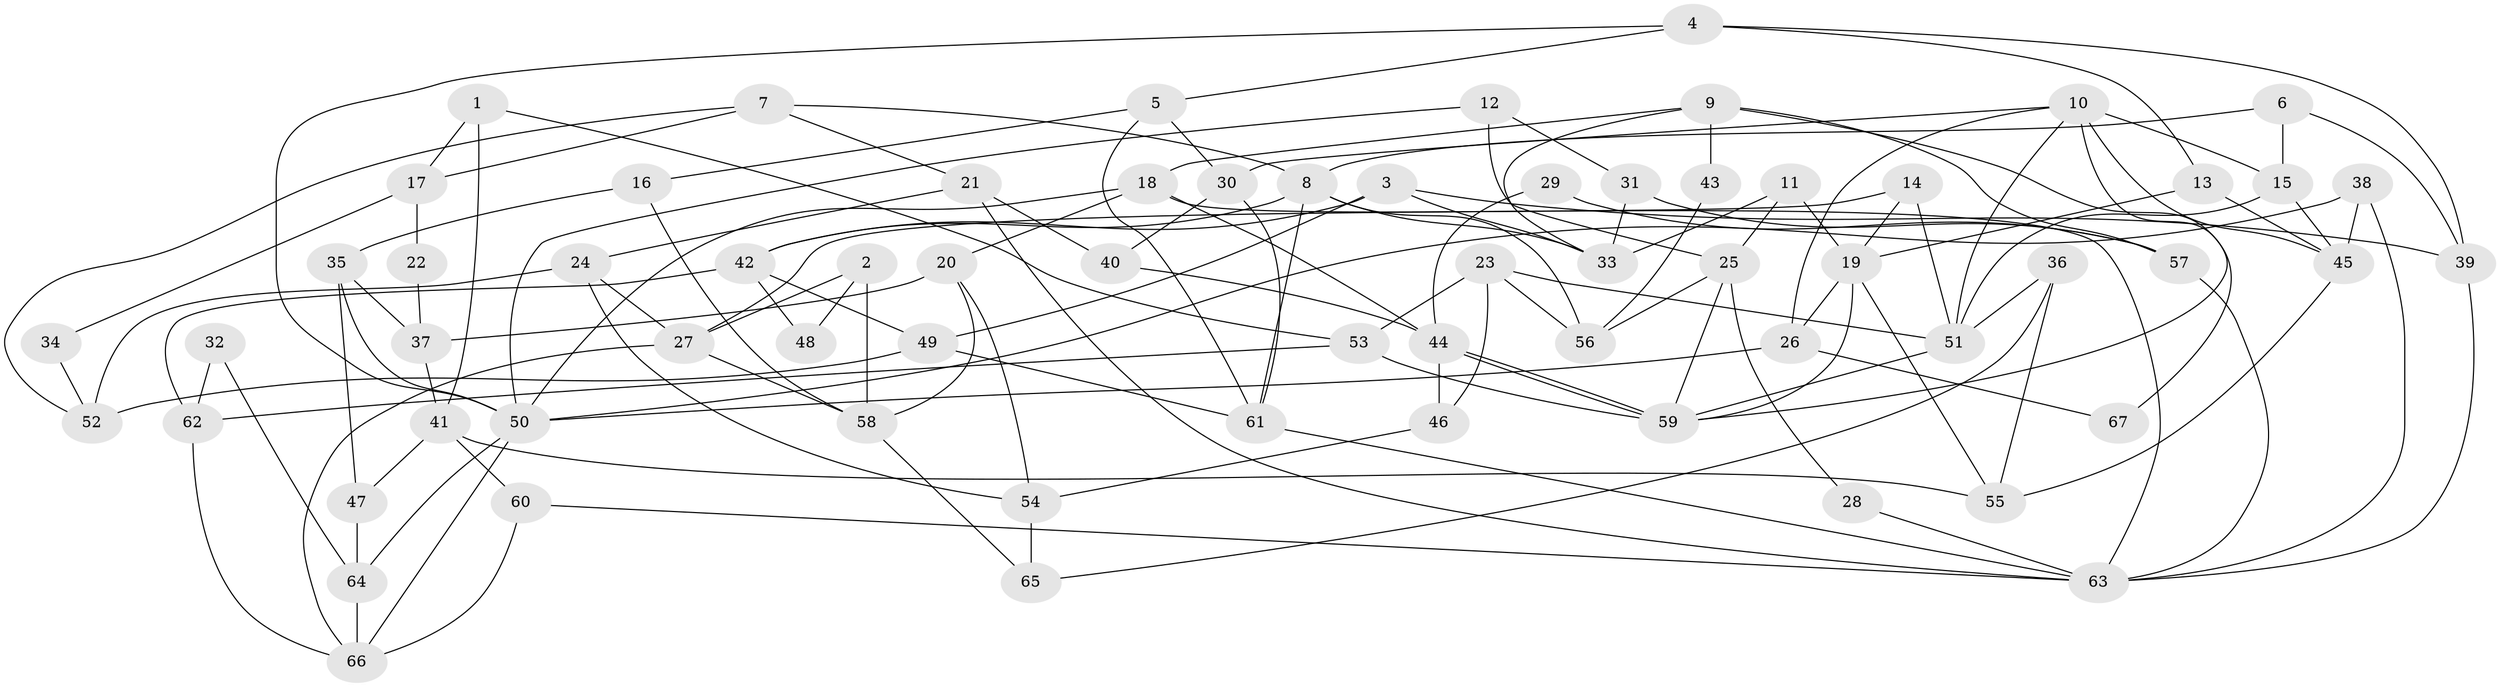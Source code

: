 // Generated by graph-tools (version 1.1) at 2025/01/03/09/25 03:01:58]
// undirected, 67 vertices, 134 edges
graph export_dot {
graph [start="1"]
  node [color=gray90,style=filled];
  1;
  2;
  3;
  4;
  5;
  6;
  7;
  8;
  9;
  10;
  11;
  12;
  13;
  14;
  15;
  16;
  17;
  18;
  19;
  20;
  21;
  22;
  23;
  24;
  25;
  26;
  27;
  28;
  29;
  30;
  31;
  32;
  33;
  34;
  35;
  36;
  37;
  38;
  39;
  40;
  41;
  42;
  43;
  44;
  45;
  46;
  47;
  48;
  49;
  50;
  51;
  52;
  53;
  54;
  55;
  56;
  57;
  58;
  59;
  60;
  61;
  62;
  63;
  64;
  65;
  66;
  67;
  1 -- 41;
  1 -- 53;
  1 -- 17;
  2 -- 27;
  2 -- 58;
  2 -- 48;
  3 -- 33;
  3 -- 42;
  3 -- 39;
  3 -- 49;
  4 -- 50;
  4 -- 39;
  4 -- 5;
  4 -- 13;
  5 -- 30;
  5 -- 16;
  5 -- 61;
  6 -- 39;
  6 -- 15;
  6 -- 8;
  7 -- 21;
  7 -- 8;
  7 -- 17;
  7 -- 52;
  8 -- 42;
  8 -- 33;
  8 -- 56;
  8 -- 61;
  9 -- 33;
  9 -- 18;
  9 -- 43;
  9 -- 57;
  9 -- 67;
  10 -- 45;
  10 -- 59;
  10 -- 15;
  10 -- 26;
  10 -- 30;
  10 -- 51;
  11 -- 19;
  11 -- 25;
  11 -- 33;
  12 -- 31;
  12 -- 50;
  12 -- 25;
  13 -- 45;
  13 -- 19;
  14 -- 19;
  14 -- 51;
  14 -- 27;
  15 -- 45;
  15 -- 51;
  16 -- 58;
  16 -- 35;
  17 -- 22;
  17 -- 34;
  18 -- 50;
  18 -- 44;
  18 -- 20;
  18 -- 63;
  19 -- 59;
  19 -- 26;
  19 -- 55;
  20 -- 37;
  20 -- 54;
  20 -- 58;
  21 -- 40;
  21 -- 63;
  21 -- 24;
  22 -- 37;
  23 -- 51;
  23 -- 56;
  23 -- 46;
  23 -- 53;
  24 -- 52;
  24 -- 27;
  24 -- 54;
  25 -- 59;
  25 -- 28;
  25 -- 56;
  26 -- 50;
  26 -- 67;
  27 -- 58;
  27 -- 66;
  28 -- 63;
  29 -- 57;
  29 -- 44;
  30 -- 61;
  30 -- 40;
  31 -- 33;
  31 -- 57;
  32 -- 64;
  32 -- 62;
  34 -- 52;
  35 -- 47;
  35 -- 37;
  35 -- 50;
  36 -- 51;
  36 -- 65;
  36 -- 55;
  37 -- 41;
  38 -- 50;
  38 -- 63;
  38 -- 45;
  39 -- 63;
  40 -- 44;
  41 -- 55;
  41 -- 60;
  41 -- 47;
  42 -- 62;
  42 -- 49;
  42 -- 48;
  43 -- 56;
  44 -- 46;
  44 -- 59;
  44 -- 59;
  45 -- 55;
  46 -- 54;
  47 -- 64;
  49 -- 61;
  49 -- 52;
  50 -- 64;
  50 -- 66;
  51 -- 59;
  53 -- 59;
  53 -- 62;
  54 -- 65;
  57 -- 63;
  58 -- 65;
  60 -- 63;
  60 -- 66;
  61 -- 63;
  62 -- 66;
  64 -- 66;
}

